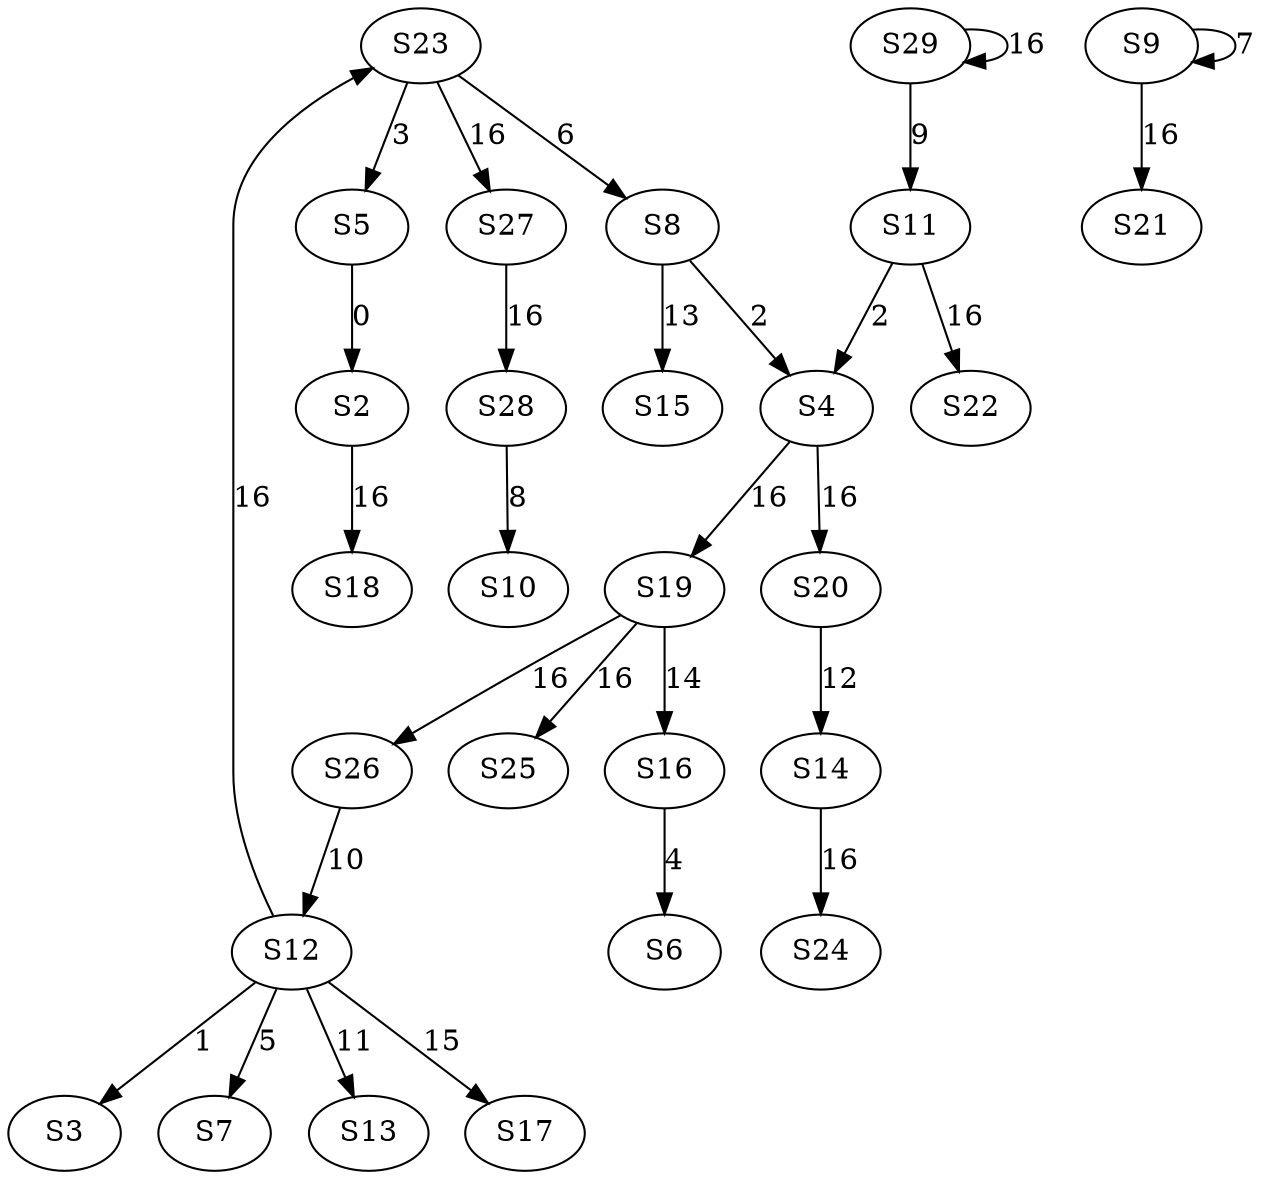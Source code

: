 strict digraph {
	S5 -> S2 [ label = 0 ];
	S12 -> S3 [ label = 1 ];
	S8 -> S4 [ label = 2 ];
	S23 -> S5 [ label = 3 ];
	S16 -> S6 [ label = 4 ];
	S12 -> S7 [ label = 5 ];
	S23 -> S8 [ label = 6 ];
	S9 -> S9 [ label = 7 ];
	S28 -> S10 [ label = 8 ];
	S29 -> S11 [ label = 9 ];
	S26 -> S12 [ label = 10 ];
	S12 -> S13 [ label = 11 ];
	S20 -> S14 [ label = 12 ];
	S8 -> S15 [ label = 13 ];
	S19 -> S16 [ label = 14 ];
	S12 -> S17 [ label = 15 ];
	S2 -> S18 [ label = 16 ];
	S4 -> S19 [ label = 16 ];
	S4 -> S20 [ label = 16 ];
	S9 -> S21 [ label = 16 ];
	S11 -> S22 [ label = 16 ];
	S12 -> S23 [ label = 16 ];
	S14 -> S24 [ label = 16 ];
	S19 -> S25 [ label = 16 ];
	S19 -> S26 [ label = 16 ];
	S23 -> S27 [ label = 16 ];
	S27 -> S28 [ label = 16 ];
	S29 -> S29 [ label = 16 ];
	S11 -> S4 [ label = 2 ];
}